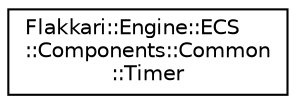 digraph "Graphical Class Hierarchy"
{
 // LATEX_PDF_SIZE
  edge [fontname="Helvetica",fontsize="10",labelfontname="Helvetica",labelfontsize="10"];
  node [fontname="Helvetica",fontsize="10",shape=record];
  rankdir="LR";
  Node0 [label="Flakkari::Engine::ECS\l::Components::Common\l::Timer",height=0.2,width=0.4,color="black", fillcolor="white", style="filled",URL="$d2/d13/structFlakkari_1_1Engine_1_1ECS_1_1Components_1_1Common_1_1Timer.html",tooltip="Timer component for ECS entities that have a timer attached to them."];
}
